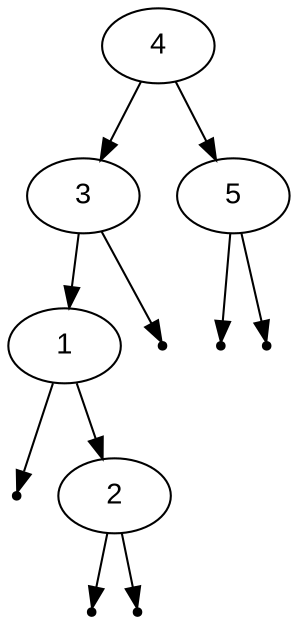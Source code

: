 digraph BST {
    node [fontname="Arial"];
    4 -> 3;
    3 -> 1;
    null0 [shape=point];
    1 -> null0;
    1 -> 2;
    null1 [shape=point];
    2 -> null1;
    null2 [shape=point];
    2 -> null2;
    null3 [shape=point];
    3 -> null3;
    4 -> 5;
    null4 [shape=point];
    5 -> null4;
    null5 [shape=point];
    5 -> null5;
}
